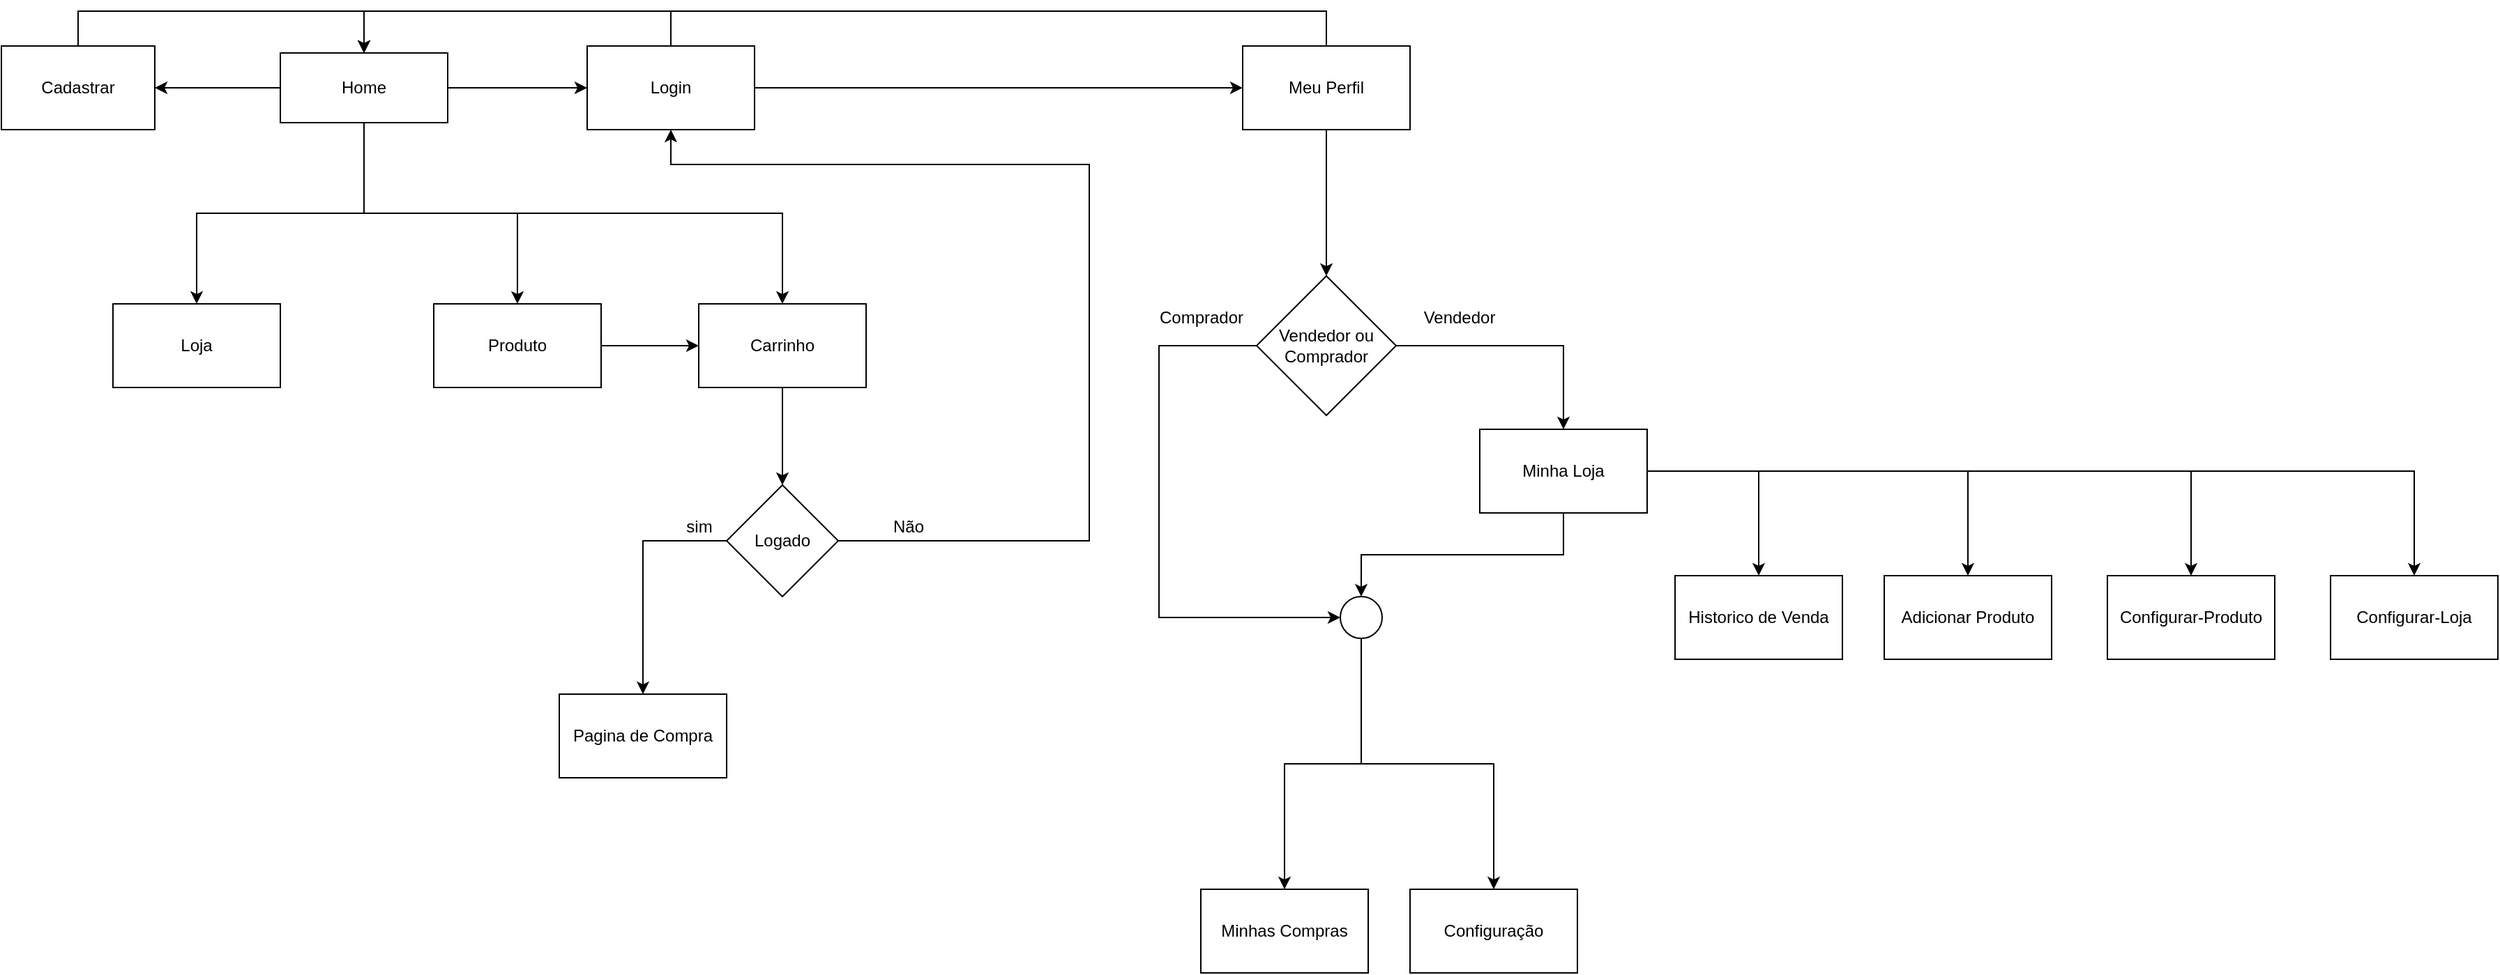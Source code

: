 <mxfile version="13.8.1" type="device"><diagram id="1PerXsWJZYR-_lYyRJ2M" name="Page-1"><mxGraphModel dx="1564" dy="942" grid="1" gridSize="10" guides="1" tooltips="1" connect="1" arrows="1" fold="1" page="1" pageScale="1" pageWidth="827" pageHeight="1169" math="0" shadow="0"><root><mxCell id="0"/><mxCell id="1" parent="0"/><mxCell id="mXCgi-EXG0aP4JrucG3U-69" style="edgeStyle=orthogonalEdgeStyle;rounded=0;orthogonalLoop=1;jettySize=auto;html=1;exitX=1;exitY=0.5;exitDx=0;exitDy=0;" edge="1" parent="1" source="mXCgi-EXG0aP4JrucG3U-1" target="mXCgi-EXG0aP4JrucG3U-9"><mxGeometry relative="1" as="geometry"/></mxCell><mxCell id="mXCgi-EXG0aP4JrucG3U-70" style="edgeStyle=orthogonalEdgeStyle;rounded=0;orthogonalLoop=1;jettySize=auto;html=1;exitX=0;exitY=0.5;exitDx=0;exitDy=0;entryX=1;entryY=0.5;entryDx=0;entryDy=0;" edge="1" parent="1" source="mXCgi-EXG0aP4JrucG3U-1" target="mXCgi-EXG0aP4JrucG3U-6"><mxGeometry relative="1" as="geometry"/></mxCell><mxCell id="mXCgi-EXG0aP4JrucG3U-77" style="edgeStyle=orthogonalEdgeStyle;rounded=0;orthogonalLoop=1;jettySize=auto;html=1;exitX=0.5;exitY=1;exitDx=0;exitDy=0;" edge="1" parent="1" source="mXCgi-EXG0aP4JrucG3U-1" target="mXCgi-EXG0aP4JrucG3U-14"><mxGeometry relative="1" as="geometry"/></mxCell><mxCell id="mXCgi-EXG0aP4JrucG3U-78" style="edgeStyle=orthogonalEdgeStyle;rounded=0;orthogonalLoop=1;jettySize=auto;html=1;exitX=0.5;exitY=1;exitDx=0;exitDy=0;" edge="1" parent="1" source="mXCgi-EXG0aP4JrucG3U-1" target="mXCgi-EXG0aP4JrucG3U-11"><mxGeometry relative="1" as="geometry"/></mxCell><mxCell id="mXCgi-EXG0aP4JrucG3U-81" style="edgeStyle=orthogonalEdgeStyle;rounded=0;orthogonalLoop=1;jettySize=auto;html=1;exitX=0.5;exitY=1;exitDx=0;exitDy=0;" edge="1" parent="1" source="mXCgi-EXG0aP4JrucG3U-1" target="mXCgi-EXG0aP4JrucG3U-36"><mxGeometry relative="1" as="geometry"/></mxCell><mxCell id="mXCgi-EXG0aP4JrucG3U-1" value="Home" style="rounded=0;whiteSpace=wrap;html=1;" vertex="1" parent="1"><mxGeometry x="330" y="90" width="120" height="50" as="geometry"/></mxCell><mxCell id="mXCgi-EXG0aP4JrucG3U-71" style="edgeStyle=orthogonalEdgeStyle;rounded=0;orthogonalLoop=1;jettySize=auto;html=1;exitX=0.5;exitY=0;exitDx=0;exitDy=0;entryX=0.5;entryY=0;entryDx=0;entryDy=0;" edge="1" parent="1" source="mXCgi-EXG0aP4JrucG3U-6" target="mXCgi-EXG0aP4JrucG3U-1"><mxGeometry relative="1" as="geometry"><Array as="points"><mxPoint x="185" y="60"/><mxPoint x="390" y="60"/></Array></mxGeometry></mxCell><mxCell id="mXCgi-EXG0aP4JrucG3U-6" value="Cadastrar " style="rounded=0;whiteSpace=wrap;html=1;" vertex="1" parent="1"><mxGeometry x="130" y="85" width="110" height="60" as="geometry"/></mxCell><mxCell id="mXCgi-EXG0aP4JrucG3U-73" style="edgeStyle=orthogonalEdgeStyle;rounded=0;orthogonalLoop=1;jettySize=auto;html=1;exitX=0.5;exitY=0;exitDx=0;exitDy=0;entryX=0.5;entryY=0;entryDx=0;entryDy=0;" edge="1" parent="1" source="mXCgi-EXG0aP4JrucG3U-9" target="mXCgi-EXG0aP4JrucG3U-1"><mxGeometry relative="1" as="geometry"><Array as="points"><mxPoint x="610" y="60"/><mxPoint x="390" y="60"/></Array></mxGeometry></mxCell><mxCell id="mXCgi-EXG0aP4JrucG3U-93" style="edgeStyle=orthogonalEdgeStyle;rounded=0;orthogonalLoop=1;jettySize=auto;html=1;exitX=1;exitY=0.5;exitDx=0;exitDy=0;" edge="1" parent="1" source="mXCgi-EXG0aP4JrucG3U-9" target="mXCgi-EXG0aP4JrucG3U-30"><mxGeometry relative="1" as="geometry"/></mxCell><mxCell id="mXCgi-EXG0aP4JrucG3U-9" value="Login" style="rounded=0;whiteSpace=wrap;html=1;" vertex="1" parent="1"><mxGeometry x="550" y="85" width="120" height="60" as="geometry"/></mxCell><mxCell id="mXCgi-EXG0aP4JrucG3U-80" style="edgeStyle=orthogonalEdgeStyle;rounded=0;orthogonalLoop=1;jettySize=auto;html=1;exitX=1;exitY=0.5;exitDx=0;exitDy=0;entryX=0;entryY=0.5;entryDx=0;entryDy=0;" edge="1" parent="1" source="mXCgi-EXG0aP4JrucG3U-11" target="mXCgi-EXG0aP4JrucG3U-36"><mxGeometry relative="1" as="geometry"/></mxCell><mxCell id="mXCgi-EXG0aP4JrucG3U-11" value="Produto" style="rounded=0;whiteSpace=wrap;html=1;" vertex="1" parent="1"><mxGeometry x="440" y="270" width="120" height="60" as="geometry"/></mxCell><mxCell id="mXCgi-EXG0aP4JrucG3U-14" value="Loja" style="rounded=0;whiteSpace=wrap;html=1;" vertex="1" parent="1"><mxGeometry x="210" y="270" width="120" height="60" as="geometry"/></mxCell><mxCell id="mXCgi-EXG0aP4JrucG3U-95" style="edgeStyle=orthogonalEdgeStyle;rounded=0;orthogonalLoop=1;jettySize=auto;html=1;exitX=1;exitY=0.5;exitDx=0;exitDy=0;entryX=0.5;entryY=0;entryDx=0;entryDy=0;" edge="1" parent="1" source="mXCgi-EXG0aP4JrucG3U-22" target="mXCgi-EXG0aP4JrucG3U-33"><mxGeometry relative="1" as="geometry"/></mxCell><mxCell id="mXCgi-EXG0aP4JrucG3U-105" style="edgeStyle=orthogonalEdgeStyle;rounded=0;orthogonalLoop=1;jettySize=auto;html=1;exitX=0;exitY=0.5;exitDx=0;exitDy=0;entryX=0;entryY=0.5;entryDx=0;entryDy=0;" edge="1" parent="1" source="mXCgi-EXG0aP4JrucG3U-22" target="mXCgi-EXG0aP4JrucG3U-103"><mxGeometry relative="1" as="geometry"><Array as="points"><mxPoint x="960" y="300"/><mxPoint x="960" y="495"/></Array></mxGeometry></mxCell><mxCell id="mXCgi-EXG0aP4JrucG3U-22" value="&lt;div&gt;Vendedor ou&lt;br&gt;&lt;/div&gt;&lt;div&gt;Comprador&lt;br&gt;&lt;/div&gt;" style="rhombus;whiteSpace=wrap;html=1;" vertex="1" parent="1"><mxGeometry x="1030" y="250" width="100" height="100" as="geometry"/></mxCell><mxCell id="mXCgi-EXG0aP4JrucG3U-101" style="edgeStyle=orthogonalEdgeStyle;rounded=0;orthogonalLoop=1;jettySize=auto;html=1;exitX=0.5;exitY=1;exitDx=0;exitDy=0;entryX=0.5;entryY=0;entryDx=0;entryDy=0;" edge="1" parent="1" source="mXCgi-EXG0aP4JrucG3U-30" target="mXCgi-EXG0aP4JrucG3U-22"><mxGeometry relative="1" as="geometry"/></mxCell><mxCell id="mXCgi-EXG0aP4JrucG3U-102" style="edgeStyle=orthogonalEdgeStyle;rounded=0;orthogonalLoop=1;jettySize=auto;html=1;exitX=0.5;exitY=0;exitDx=0;exitDy=0;entryX=0.5;entryY=0;entryDx=0;entryDy=0;" edge="1" parent="1" source="mXCgi-EXG0aP4JrucG3U-30" target="mXCgi-EXG0aP4JrucG3U-1"><mxGeometry relative="1" as="geometry"><Array as="points"><mxPoint x="1080" y="60"/><mxPoint x="390" y="60"/></Array></mxGeometry></mxCell><mxCell id="mXCgi-EXG0aP4JrucG3U-30" value="Meu Perfil" style="rounded=0;whiteSpace=wrap;html=1;" vertex="1" parent="1"><mxGeometry x="1020" y="85" width="120" height="60" as="geometry"/></mxCell><mxCell id="mXCgi-EXG0aP4JrucG3U-104" style="edgeStyle=orthogonalEdgeStyle;rounded=0;orthogonalLoop=1;jettySize=auto;html=1;exitX=0.5;exitY=1;exitDx=0;exitDy=0;" edge="1" parent="1" source="mXCgi-EXG0aP4JrucG3U-33" target="mXCgi-EXG0aP4JrucG3U-103"><mxGeometry relative="1" as="geometry"/></mxCell><mxCell id="mXCgi-EXG0aP4JrucG3U-118" style="edgeStyle=orthogonalEdgeStyle;rounded=0;orthogonalLoop=1;jettySize=auto;html=1;exitX=1;exitY=0.5;exitDx=0;exitDy=0;entryX=0.5;entryY=0;entryDx=0;entryDy=0;" edge="1" parent="1" source="mXCgi-EXG0aP4JrucG3U-33" target="mXCgi-EXG0aP4JrucG3U-117"><mxGeometry relative="1" as="geometry"/></mxCell><mxCell id="mXCgi-EXG0aP4JrucG3U-120" style="edgeStyle=orthogonalEdgeStyle;rounded=0;orthogonalLoop=1;jettySize=auto;html=1;exitX=1;exitY=0.5;exitDx=0;exitDy=0;entryX=0.5;entryY=0;entryDx=0;entryDy=0;" edge="1" parent="1" source="mXCgi-EXG0aP4JrucG3U-33" target="mXCgi-EXG0aP4JrucG3U-119"><mxGeometry relative="1" as="geometry"/></mxCell><mxCell id="mXCgi-EXG0aP4JrucG3U-122" style="edgeStyle=orthogonalEdgeStyle;rounded=0;orthogonalLoop=1;jettySize=auto;html=1;exitX=1;exitY=0.5;exitDx=0;exitDy=0;" edge="1" parent="1" source="mXCgi-EXG0aP4JrucG3U-33" target="mXCgi-EXG0aP4JrucG3U-121"><mxGeometry relative="1" as="geometry"/></mxCell><mxCell id="mXCgi-EXG0aP4JrucG3U-124" style="edgeStyle=orthogonalEdgeStyle;rounded=0;orthogonalLoop=1;jettySize=auto;html=1;exitX=1;exitY=0.5;exitDx=0;exitDy=0;entryX=0.5;entryY=0;entryDx=0;entryDy=0;" edge="1" parent="1" source="mXCgi-EXG0aP4JrucG3U-33" target="mXCgi-EXG0aP4JrucG3U-123"><mxGeometry relative="1" as="geometry"/></mxCell><mxCell id="mXCgi-EXG0aP4JrucG3U-33" value="Minha Loja" style="rounded=0;whiteSpace=wrap;html=1;" vertex="1" parent="1"><mxGeometry x="1190" y="360" width="120" height="60" as="geometry"/></mxCell><mxCell id="mXCgi-EXG0aP4JrucG3U-83" style="edgeStyle=orthogonalEdgeStyle;rounded=0;orthogonalLoop=1;jettySize=auto;html=1;exitX=0.5;exitY=1;exitDx=0;exitDy=0;entryX=0.5;entryY=0;entryDx=0;entryDy=0;" edge="1" parent="1" source="mXCgi-EXG0aP4JrucG3U-36" target="mXCgi-EXG0aP4JrucG3U-82"><mxGeometry relative="1" as="geometry"/></mxCell><mxCell id="mXCgi-EXG0aP4JrucG3U-36" value="Carrinho" style="rounded=0;whiteSpace=wrap;html=1;" vertex="1" parent="1"><mxGeometry x="630" y="270" width="120" height="60" as="geometry"/></mxCell><mxCell id="mXCgi-EXG0aP4JrucG3U-68" value="Pagina de Compra" style="rounded=0;whiteSpace=wrap;html=1;" vertex="1" parent="1"><mxGeometry x="530" y="550" width="120" height="60" as="geometry"/></mxCell><mxCell id="mXCgi-EXG0aP4JrucG3U-88" style="edgeStyle=orthogonalEdgeStyle;rounded=0;orthogonalLoop=1;jettySize=auto;html=1;exitX=0;exitY=0.5;exitDx=0;exitDy=0;entryX=0.5;entryY=0;entryDx=0;entryDy=0;" edge="1" parent="1" source="mXCgi-EXG0aP4JrucG3U-82" target="mXCgi-EXG0aP4JrucG3U-68"><mxGeometry relative="1" as="geometry"/></mxCell><mxCell id="mXCgi-EXG0aP4JrucG3U-127" style="edgeStyle=orthogonalEdgeStyle;rounded=0;orthogonalLoop=1;jettySize=auto;html=1;exitX=1;exitY=0.5;exitDx=0;exitDy=0;entryX=0.5;entryY=1;entryDx=0;entryDy=0;" edge="1" parent="1" source="mXCgi-EXG0aP4JrucG3U-82" target="mXCgi-EXG0aP4JrucG3U-9"><mxGeometry relative="1" as="geometry"><Array as="points"><mxPoint x="910" y="440"/><mxPoint x="910" y="170"/><mxPoint x="610" y="170"/></Array></mxGeometry></mxCell><mxCell id="mXCgi-EXG0aP4JrucG3U-82" value="Logado" style="rhombus;whiteSpace=wrap;html=1;" vertex="1" parent="1"><mxGeometry x="650" y="400" width="80" height="80" as="geometry"/></mxCell><mxCell id="mXCgi-EXG0aP4JrucG3U-96" value="Vendedor" style="text;html=1;align=center;verticalAlign=middle;resizable=0;points=[];autosize=1;" vertex="1" parent="1"><mxGeometry x="1140" y="270" width="70" height="20" as="geometry"/></mxCell><mxCell id="mXCgi-EXG0aP4JrucG3U-113" style="edgeStyle=orthogonalEdgeStyle;rounded=0;orthogonalLoop=1;jettySize=auto;html=1;exitX=0.5;exitY=1;exitDx=0;exitDy=0;" edge="1" parent="1" source="mXCgi-EXG0aP4JrucG3U-103" target="mXCgi-EXG0aP4JrucG3U-114"><mxGeometry relative="1" as="geometry"><mxPoint x="1105.333" y="640" as="targetPoint"/></mxGeometry></mxCell><mxCell id="mXCgi-EXG0aP4JrucG3U-116" style="edgeStyle=orthogonalEdgeStyle;rounded=0;orthogonalLoop=1;jettySize=auto;html=1;exitX=0.5;exitY=1;exitDx=0;exitDy=0;" edge="1" parent="1" source="mXCgi-EXG0aP4JrucG3U-103" target="mXCgi-EXG0aP4JrucG3U-115"><mxGeometry relative="1" as="geometry"/></mxCell><mxCell id="mXCgi-EXG0aP4JrucG3U-103" value="" style="ellipse;whiteSpace=wrap;html=1;aspect=fixed;" vertex="1" parent="1"><mxGeometry x="1090" y="480" width="30" height="30" as="geometry"/></mxCell><mxCell id="mXCgi-EXG0aP4JrucG3U-107" value="Comprador" style="text;html=1;align=center;verticalAlign=middle;resizable=0;points=[];autosize=1;" vertex="1" parent="1"><mxGeometry x="950" y="270" width="80" height="20" as="geometry"/></mxCell><mxCell id="mXCgi-EXG0aP4JrucG3U-111" value="sim" style="text;html=1;align=center;verticalAlign=middle;resizable=0;points=[];autosize=1;" vertex="1" parent="1"><mxGeometry x="615" y="420" width="30" height="20" as="geometry"/></mxCell><mxCell id="mXCgi-EXG0aP4JrucG3U-114" value="Minhas Compras" style="rounded=0;whiteSpace=wrap;html=1;" vertex="1" parent="1"><mxGeometry x="990" y="690" width="120" height="60" as="geometry"/></mxCell><mxCell id="mXCgi-EXG0aP4JrucG3U-115" value="Configuração" style="rounded=0;whiteSpace=wrap;html=1;" vertex="1" parent="1"><mxGeometry x="1140" y="690" width="120" height="60" as="geometry"/></mxCell><mxCell id="mXCgi-EXG0aP4JrucG3U-117" value="Historico de Venda" style="rounded=0;whiteSpace=wrap;html=1;" vertex="1" parent="1"><mxGeometry x="1330" y="465" width="120" height="60" as="geometry"/></mxCell><mxCell id="mXCgi-EXG0aP4JrucG3U-119" value="Adicionar Produto" style="rounded=0;whiteSpace=wrap;html=1;" vertex="1" parent="1"><mxGeometry x="1480" y="465" width="120" height="60" as="geometry"/></mxCell><mxCell id="mXCgi-EXG0aP4JrucG3U-121" value="Configurar-Produto" style="rounded=0;whiteSpace=wrap;html=1;" vertex="1" parent="1"><mxGeometry x="1640" y="465" width="120" height="60" as="geometry"/></mxCell><mxCell id="mXCgi-EXG0aP4JrucG3U-123" value="Configurar-Loja" style="rounded=0;whiteSpace=wrap;html=1;" vertex="1" parent="1"><mxGeometry x="1800" y="465" width="120" height="60" as="geometry"/></mxCell><mxCell id="mXCgi-EXG0aP4JrucG3U-85" value="Não" style="text;html=1;align=center;verticalAlign=middle;resizable=0;points=[];autosize=1;" vertex="1" parent="1"><mxGeometry x="760" y="420" width="40" height="20" as="geometry"/></mxCell></root></mxGraphModel></diagram></mxfile>